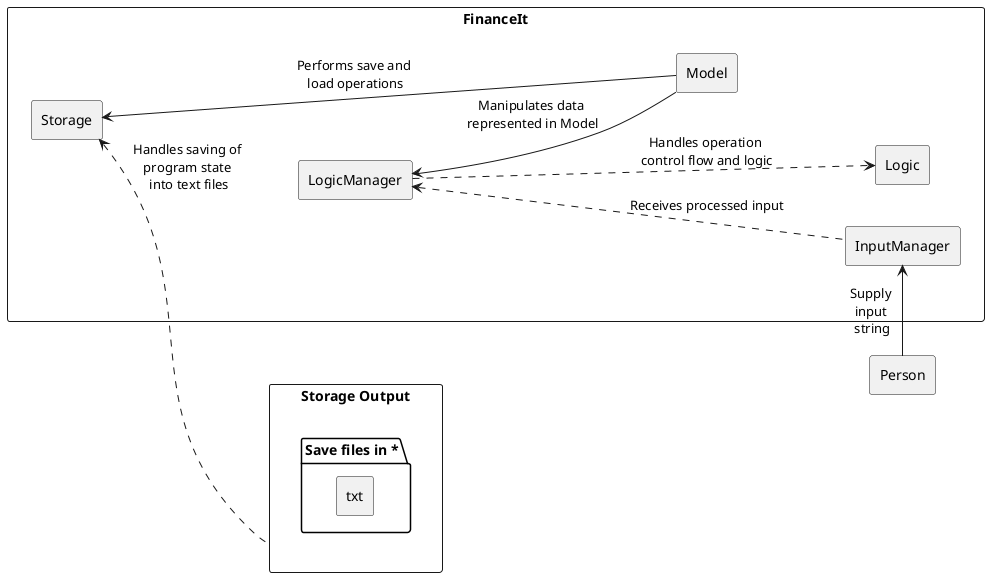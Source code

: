 @startuml
hide circle
skinparam classAttributeIconSize 0
skinparam BoxPadding 50
skinparam shadowing false
left to right direction

skinparam package<<Layout>> {
  borderColor Transparent
  backgroundColor Transparent
  fontColor Transparent
  stereotypeFontColor Transparent
}

rectangle "Storage Output" {
    rectangle "Save files in *.txt" {
    }
}


rectangle FinanceIt {

    rectangle InputManager {
    }

    rectangle LogicManager {
    }

    rectangle Storage {
    }

    rectangle Logic {
    }

    rectangle Model {
    }

    LogicManager <-- Model: Manipulates data \nrepresented in Model
    Storage <--- Model: Performs save and \nload operations
    LogicManager <... InputManager : Receives processed input
    LogicManager ...> Logic : Handles operation \ncontrol flow and logic
    Storage <.. "Storage Output" : Handles saving of \nprogram state \ninto text files

}
rectangle Person {
}

Person -> InputManager : Supply \ninput \nstring
FinanceIt -[hidden]right Person

@enduml